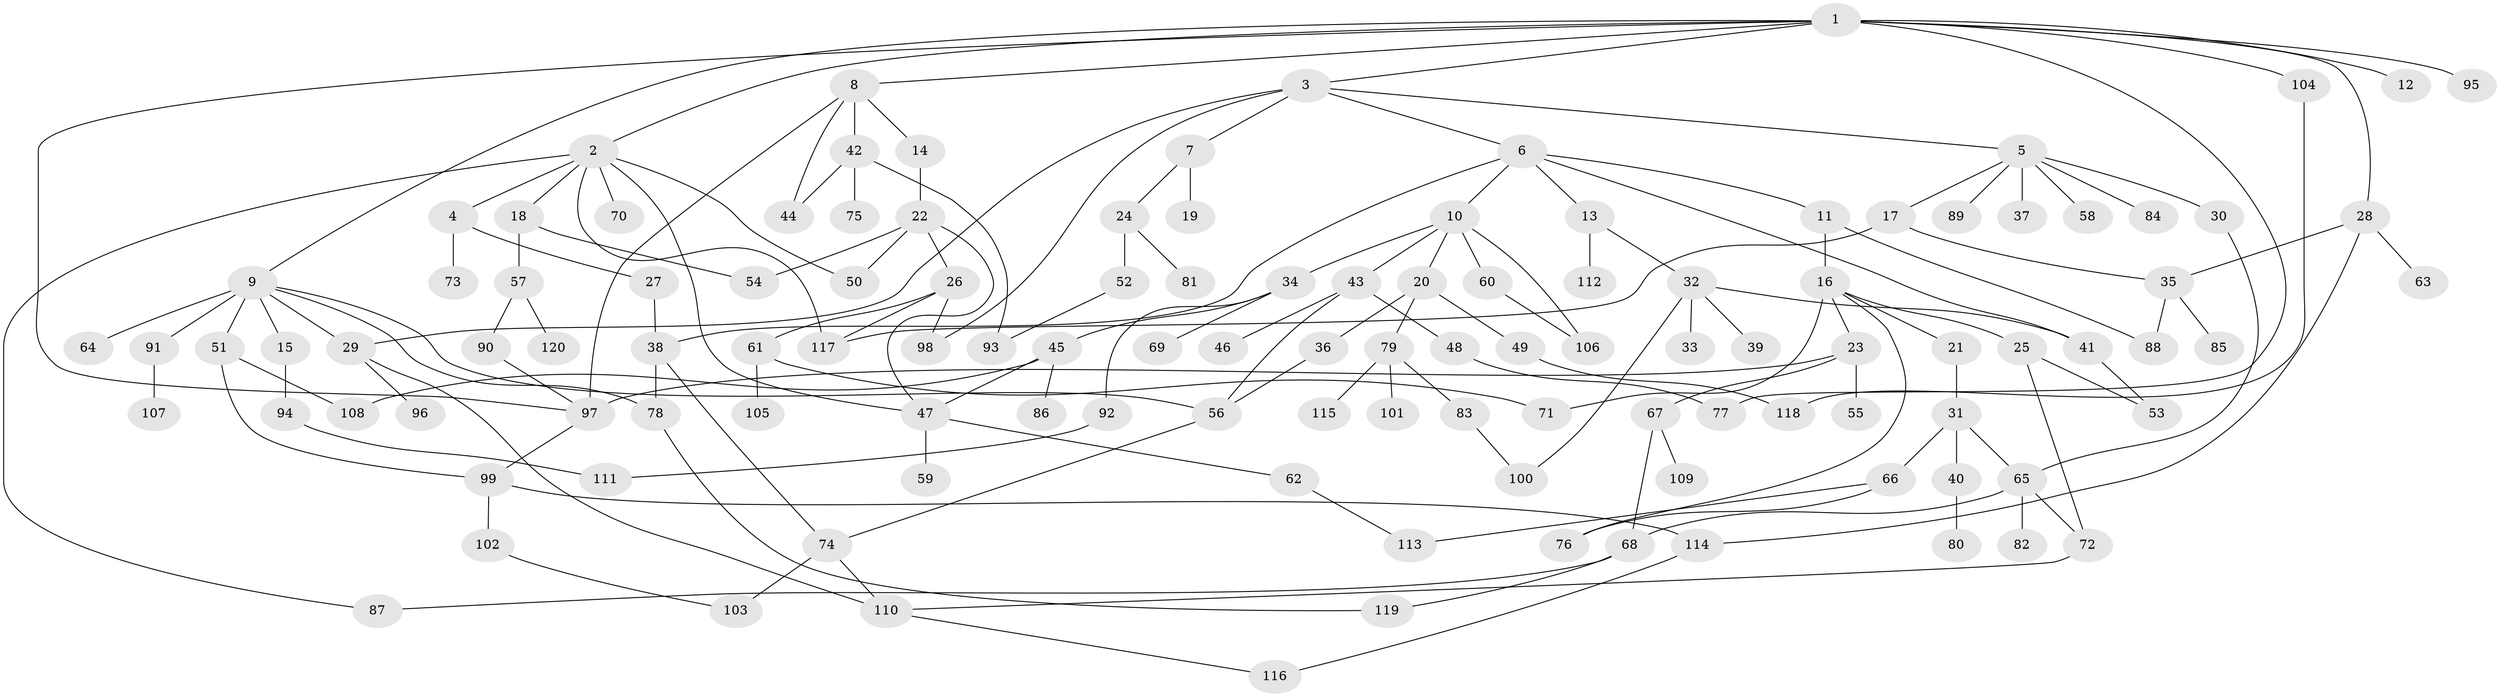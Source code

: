 // coarse degree distribution, {12: 0.011904761904761904, 8: 0.03571428571428571, 6: 0.047619047619047616, 3: 0.19047619047619047, 9: 0.011904761904761904, 1: 0.25, 5: 0.047619047619047616, 2: 0.27380952380952384, 4: 0.13095238095238096}
// Generated by graph-tools (version 1.1) at 2025/51/02/27/25 19:51:40]
// undirected, 120 vertices, 161 edges
graph export_dot {
graph [start="1"]
  node [color=gray90,style=filled];
  1;
  2;
  3;
  4;
  5;
  6;
  7;
  8;
  9;
  10;
  11;
  12;
  13;
  14;
  15;
  16;
  17;
  18;
  19;
  20;
  21;
  22;
  23;
  24;
  25;
  26;
  27;
  28;
  29;
  30;
  31;
  32;
  33;
  34;
  35;
  36;
  37;
  38;
  39;
  40;
  41;
  42;
  43;
  44;
  45;
  46;
  47;
  48;
  49;
  50;
  51;
  52;
  53;
  54;
  55;
  56;
  57;
  58;
  59;
  60;
  61;
  62;
  63;
  64;
  65;
  66;
  67;
  68;
  69;
  70;
  71;
  72;
  73;
  74;
  75;
  76;
  77;
  78;
  79;
  80;
  81;
  82;
  83;
  84;
  85;
  86;
  87;
  88;
  89;
  90;
  91;
  92;
  93;
  94;
  95;
  96;
  97;
  98;
  99;
  100;
  101;
  102;
  103;
  104;
  105;
  106;
  107;
  108;
  109;
  110;
  111;
  112;
  113;
  114;
  115;
  116;
  117;
  118;
  119;
  120;
  1 -- 2;
  1 -- 3;
  1 -- 8;
  1 -- 9;
  1 -- 12;
  1 -- 28;
  1 -- 77;
  1 -- 95;
  1 -- 104;
  1 -- 97;
  2 -- 4;
  2 -- 18;
  2 -- 50;
  2 -- 70;
  2 -- 87;
  2 -- 47;
  2 -- 117;
  3 -- 5;
  3 -- 6;
  3 -- 7;
  3 -- 29;
  3 -- 98;
  4 -- 27;
  4 -- 73;
  5 -- 17;
  5 -- 30;
  5 -- 37;
  5 -- 58;
  5 -- 84;
  5 -- 89;
  6 -- 10;
  6 -- 11;
  6 -- 13;
  6 -- 41;
  6 -- 38;
  7 -- 19;
  7 -- 24;
  8 -- 14;
  8 -- 42;
  8 -- 97;
  8 -- 44;
  9 -- 15;
  9 -- 51;
  9 -- 56;
  9 -- 64;
  9 -- 91;
  9 -- 78;
  9 -- 29;
  10 -- 20;
  10 -- 34;
  10 -- 43;
  10 -- 60;
  10 -- 106;
  11 -- 16;
  11 -- 88;
  13 -- 32;
  13 -- 112;
  14 -- 22;
  15 -- 94;
  16 -- 21;
  16 -- 23;
  16 -- 25;
  16 -- 76;
  16 -- 71;
  17 -- 35;
  17 -- 117;
  18 -- 54;
  18 -- 57;
  20 -- 36;
  20 -- 49;
  20 -- 79;
  21 -- 31;
  22 -- 26;
  22 -- 47;
  22 -- 50;
  22 -- 54;
  23 -- 55;
  23 -- 67;
  23 -- 97;
  24 -- 52;
  24 -- 81;
  25 -- 53;
  25 -- 72;
  26 -- 61;
  26 -- 98;
  26 -- 117;
  27 -- 38;
  28 -- 35;
  28 -- 63;
  28 -- 114;
  29 -- 96;
  29 -- 110;
  30 -- 65;
  31 -- 40;
  31 -- 65;
  31 -- 66;
  32 -- 33;
  32 -- 39;
  32 -- 41;
  32 -- 100;
  34 -- 45;
  34 -- 69;
  34 -- 92;
  35 -- 85;
  35 -- 88;
  36 -- 56;
  38 -- 74;
  38 -- 78;
  40 -- 80;
  41 -- 53;
  42 -- 44;
  42 -- 75;
  42 -- 93;
  43 -- 46;
  43 -- 48;
  43 -- 56;
  45 -- 86;
  45 -- 108;
  45 -- 47;
  47 -- 59;
  47 -- 62;
  48 -- 77;
  49 -- 118;
  51 -- 99;
  51 -- 108;
  52 -- 93;
  56 -- 74;
  57 -- 90;
  57 -- 120;
  60 -- 106;
  61 -- 71;
  61 -- 105;
  62 -- 113;
  65 -- 82;
  65 -- 68;
  65 -- 72;
  66 -- 76;
  66 -- 113;
  67 -- 68;
  67 -- 109;
  68 -- 119;
  68 -- 87;
  72 -- 110;
  74 -- 110;
  74 -- 103;
  78 -- 119;
  79 -- 83;
  79 -- 101;
  79 -- 115;
  83 -- 100;
  90 -- 97;
  91 -- 107;
  92 -- 111;
  94 -- 111;
  97 -- 99;
  99 -- 102;
  99 -- 114;
  102 -- 103;
  104 -- 118;
  110 -- 116;
  114 -- 116;
}
